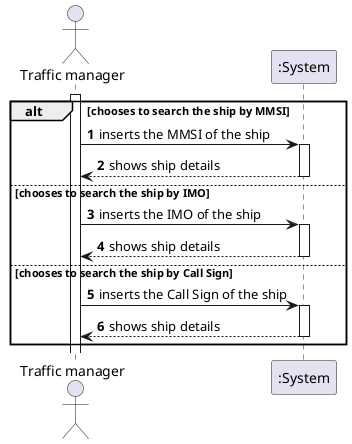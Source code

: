 @startuml
autonumber
actor "Traffic manager" as TM

activate TM
alt chooses to search the ship by MMSI

TM -> ":System" : inserts the MMSI of the ship
activate ":System"

":System" --> TM : shows ship details
deactivate ":System"

else chooses to search the ship by IMO

TM -> ":System" : inserts the IMO of the ship
activate ":System"

":System" --> TM : shows ship details
deactivate ":System"

else chooses to search the ship by Call Sign

TM -> ":System" : inserts the Call Sign of the ship
activate ":System"

":System" --> TM : shows ship details
deactivate ":System"

end
@enduml